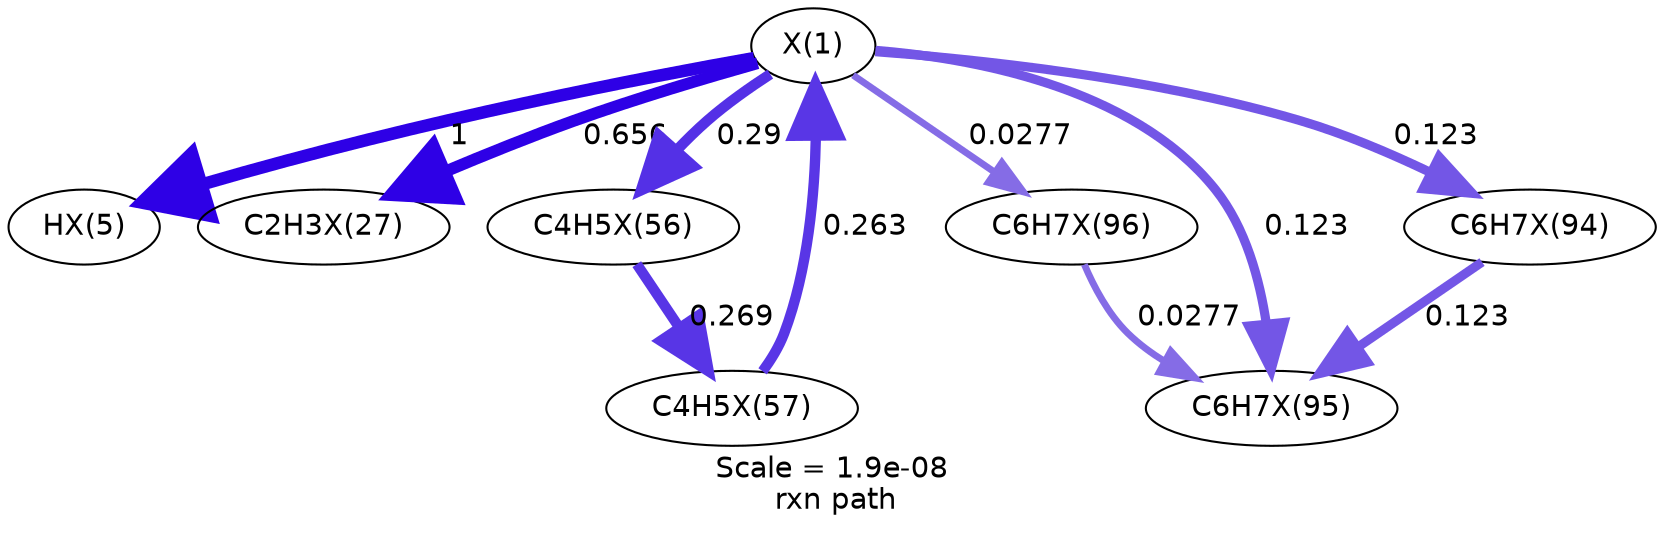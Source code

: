 digraph reaction_paths {
center=1;
s71 -> s72[fontname="Helvetica", style="setlinewidth(6)", arrowsize=3, color="0.7, 1.5, 0.9"
, label=" 1"];
s71 -> s73[fontname="Helvetica", style="setlinewidth(5.68)", arrowsize=2.84, color="0.7, 1.16, 0.9"
, label=" 0.656"];
s71 -> s84[fontname="Helvetica", style="setlinewidth(5.07)", arrowsize=2.53, color="0.7, 0.79, 0.9"
, label=" 0.29"];
s85 -> s71[fontname="Helvetica", style="setlinewidth(4.99)", arrowsize=2.5, color="0.7, 0.763, 0.9"
, label=" 0.263"];
s71 -> s90[fontname="Helvetica", style="setlinewidth(4.42)", arrowsize=2.21, color="0.7, 0.623, 0.9"
, label=" 0.123"];
s71 -> s89[fontname="Helvetica", style="setlinewidth(4.42)", arrowsize=2.21, color="0.7, 0.623, 0.9"
, label=" 0.123"];
s71 -> s91[fontname="Helvetica", style="setlinewidth(3.29)", arrowsize=1.65, color="0.7, 0.528, 0.9"
, label=" 0.0277"];
s84 -> s85[fontname="Helvetica", style="setlinewidth(5.01)", arrowsize=2.5, color="0.7, 0.769, 0.9"
, label=" 0.269"];
s89 -> s90[fontname="Helvetica", style="setlinewidth(4.42)", arrowsize=2.21, color="0.7, 0.623, 0.9"
, label=" 0.123"];
s91 -> s90[fontname="Helvetica", style="setlinewidth(3.29)", arrowsize=1.65, color="0.7, 0.528, 0.9"
, label=" 0.0277"];
s71 [ fontname="Helvetica", label="X(1)"];
s72 [ fontname="Helvetica", label="HX(5)"];
s73 [ fontname="Helvetica", label="C2H3X(27)"];
s84 [ fontname="Helvetica", label="C4H5X(56)"];
s85 [ fontname="Helvetica", label="C4H5X(57)"];
s89 [ fontname="Helvetica", label="C6H7X(94)"];
s90 [ fontname="Helvetica", label="C6H7X(95)"];
s91 [ fontname="Helvetica", label="C6H7X(96)"];
 label = "Scale = 1.9e-08\l rxn path";
 fontname = "Helvetica";
}
